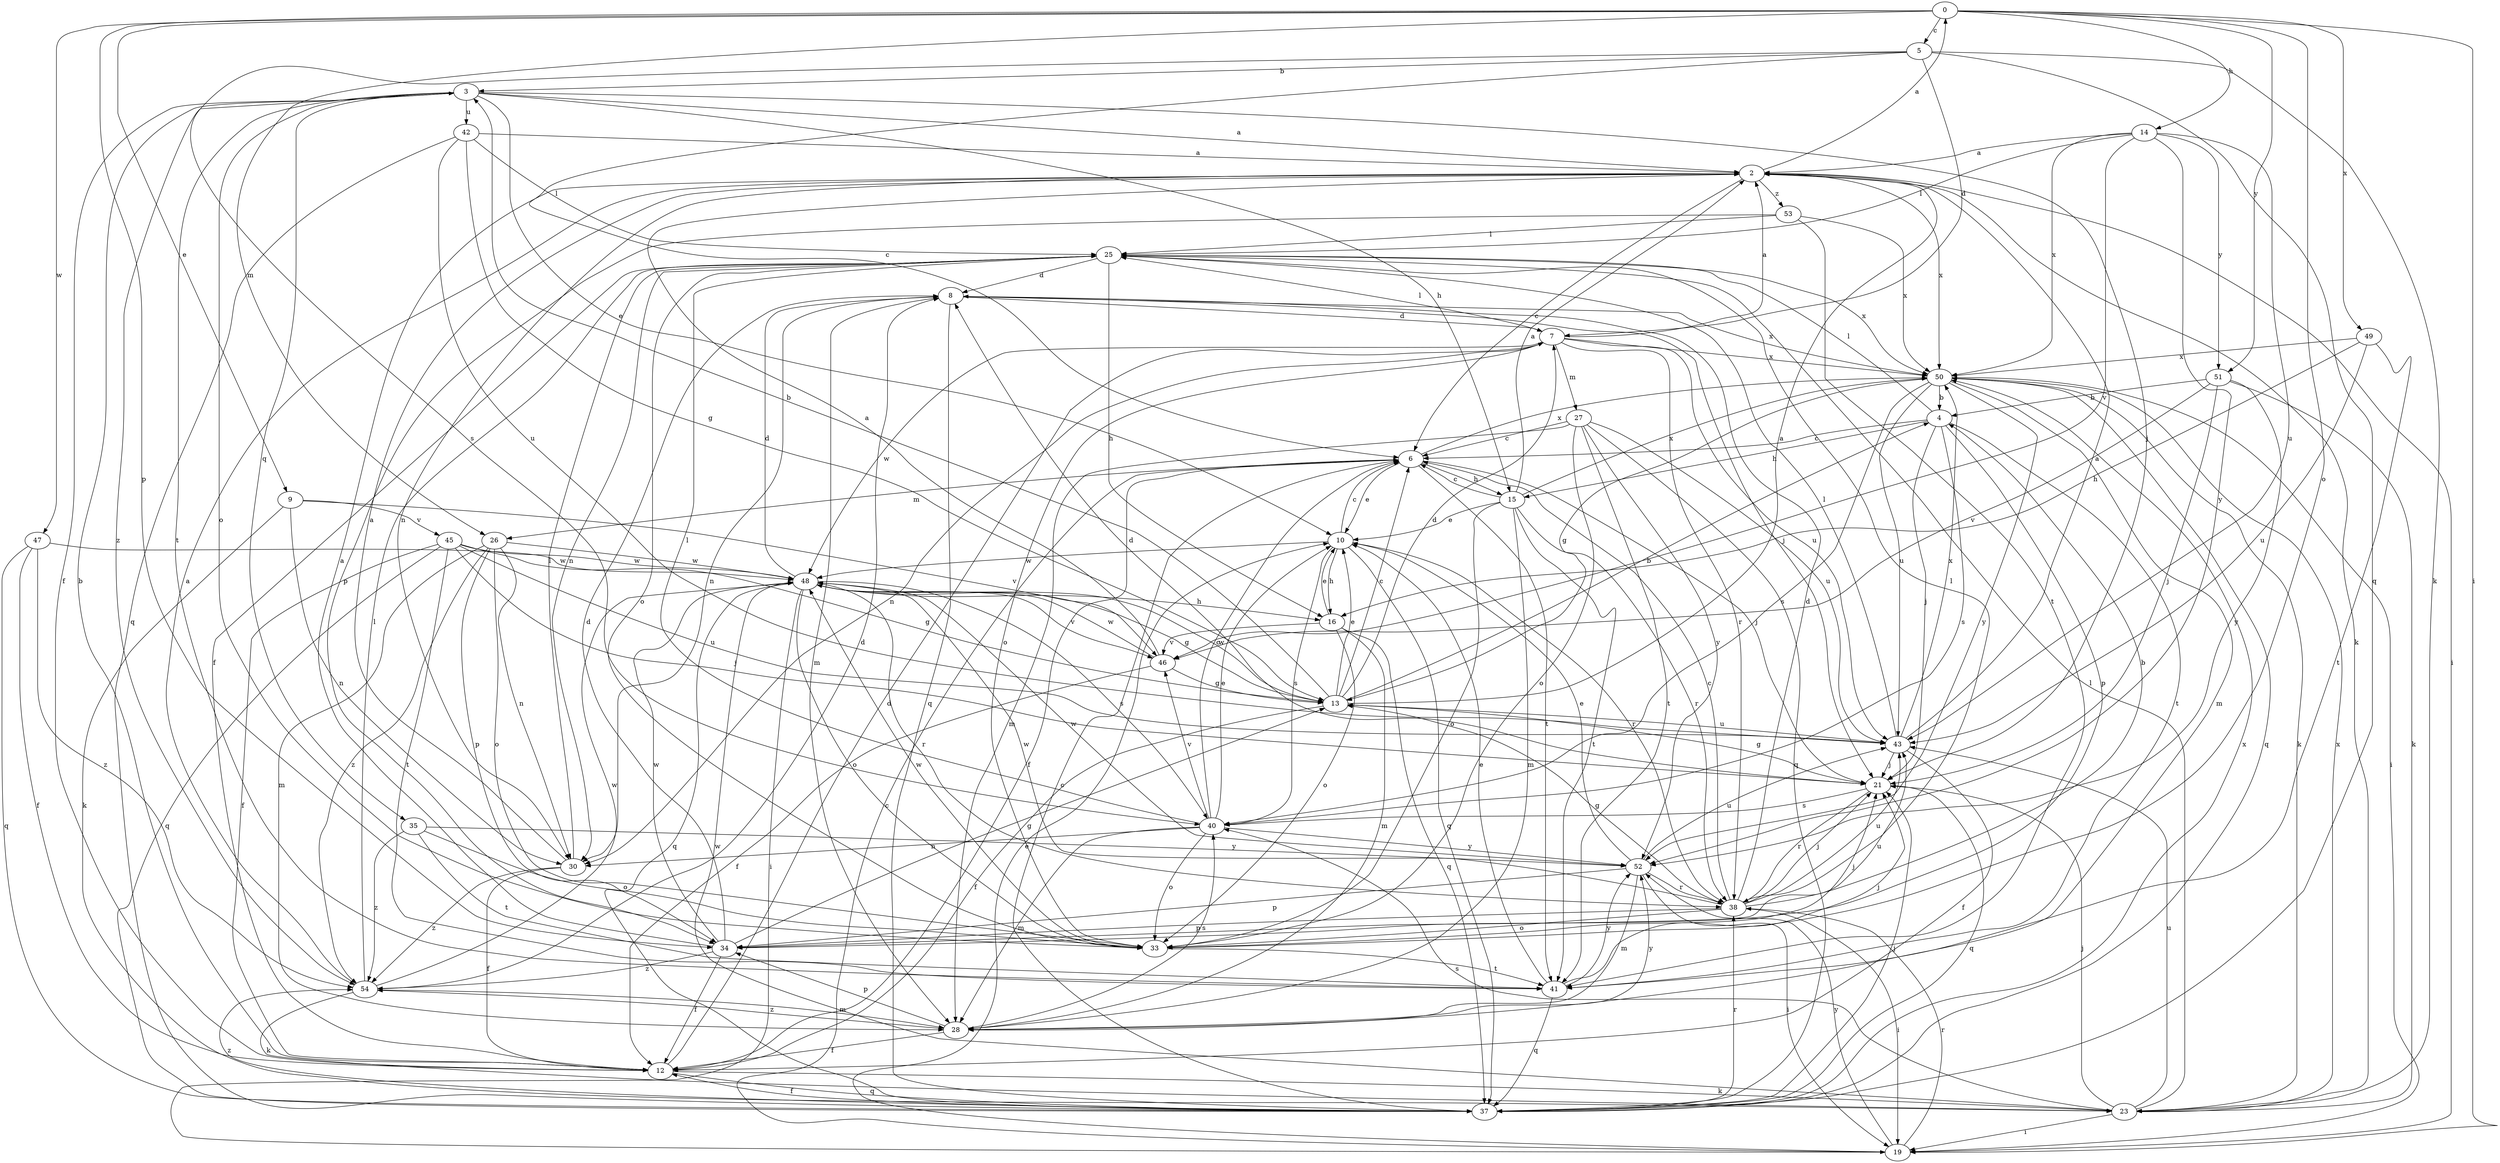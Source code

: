strict digraph  {
0;
2;
3;
4;
5;
6;
7;
8;
9;
10;
12;
13;
14;
15;
16;
19;
21;
23;
25;
26;
27;
28;
30;
33;
34;
35;
37;
38;
40;
41;
42;
43;
45;
46;
47;
48;
49;
50;
51;
52;
53;
54;
0 -> 5  [label=c];
0 -> 9  [label=e];
0 -> 14  [label=h];
0 -> 19  [label=i];
0 -> 26  [label=m];
0 -> 33  [label=o];
0 -> 34  [label=p];
0 -> 47  [label=w];
0 -> 49  [label=x];
0 -> 51  [label=y];
2 -> 0  [label=a];
2 -> 6  [label=c];
2 -> 19  [label=i];
2 -> 23  [label=k];
2 -> 30  [label=n];
2 -> 50  [label=x];
2 -> 53  [label=z];
3 -> 2  [label=a];
3 -> 10  [label=e];
3 -> 12  [label=f];
3 -> 15  [label=h];
3 -> 21  [label=j];
3 -> 33  [label=o];
3 -> 35  [label=q];
3 -> 41  [label=t];
3 -> 42  [label=u];
3 -> 54  [label=z];
4 -> 6  [label=c];
4 -> 15  [label=h];
4 -> 21  [label=j];
4 -> 25  [label=l];
4 -> 34  [label=p];
4 -> 40  [label=s];
4 -> 41  [label=t];
5 -> 3  [label=b];
5 -> 6  [label=c];
5 -> 7  [label=d];
5 -> 23  [label=k];
5 -> 37  [label=q];
5 -> 40  [label=s];
6 -> 10  [label=e];
6 -> 12  [label=f];
6 -> 15  [label=h];
6 -> 21  [label=j];
6 -> 26  [label=m];
6 -> 41  [label=t];
6 -> 50  [label=x];
7 -> 2  [label=a];
7 -> 25  [label=l];
7 -> 27  [label=m];
7 -> 30  [label=n];
7 -> 33  [label=o];
7 -> 38  [label=r];
7 -> 43  [label=u];
7 -> 48  [label=w];
7 -> 50  [label=x];
8 -> 7  [label=d];
8 -> 21  [label=j];
8 -> 28  [label=m];
8 -> 30  [label=n];
8 -> 37  [label=q];
8 -> 50  [label=x];
9 -> 23  [label=k];
9 -> 30  [label=n];
9 -> 45  [label=v];
9 -> 46  [label=v];
10 -> 6  [label=c];
10 -> 16  [label=h];
10 -> 37  [label=q];
10 -> 38  [label=r];
10 -> 40  [label=s];
10 -> 48  [label=w];
12 -> 3  [label=b];
12 -> 7  [label=d];
12 -> 23  [label=k];
12 -> 37  [label=q];
13 -> 2  [label=a];
13 -> 3  [label=b];
13 -> 4  [label=b];
13 -> 6  [label=c];
13 -> 7  [label=d];
13 -> 10  [label=e];
13 -> 12  [label=f];
13 -> 43  [label=u];
13 -> 48  [label=w];
14 -> 2  [label=a];
14 -> 25  [label=l];
14 -> 43  [label=u];
14 -> 46  [label=v];
14 -> 50  [label=x];
14 -> 51  [label=y];
14 -> 52  [label=y];
15 -> 2  [label=a];
15 -> 6  [label=c];
15 -> 10  [label=e];
15 -> 28  [label=m];
15 -> 33  [label=o];
15 -> 38  [label=r];
15 -> 41  [label=t];
15 -> 50  [label=x];
16 -> 10  [label=e];
16 -> 28  [label=m];
16 -> 33  [label=o];
16 -> 37  [label=q];
16 -> 46  [label=v];
19 -> 6  [label=c];
19 -> 10  [label=e];
19 -> 38  [label=r];
19 -> 52  [label=y];
21 -> 8  [label=d];
21 -> 13  [label=g];
21 -> 37  [label=q];
21 -> 38  [label=r];
21 -> 40  [label=s];
23 -> 19  [label=i];
23 -> 21  [label=j];
23 -> 25  [label=l];
23 -> 40  [label=s];
23 -> 43  [label=u];
23 -> 48  [label=w];
23 -> 50  [label=x];
25 -> 8  [label=d];
25 -> 12  [label=f];
25 -> 16  [label=h];
25 -> 30  [label=n];
25 -> 33  [label=o];
25 -> 50  [label=x];
26 -> 28  [label=m];
26 -> 30  [label=n];
26 -> 33  [label=o];
26 -> 34  [label=p];
26 -> 48  [label=w];
26 -> 54  [label=z];
27 -> 6  [label=c];
27 -> 28  [label=m];
27 -> 33  [label=o];
27 -> 37  [label=q];
27 -> 41  [label=t];
27 -> 43  [label=u];
27 -> 52  [label=y];
28 -> 12  [label=f];
28 -> 34  [label=p];
28 -> 40  [label=s];
28 -> 52  [label=y];
28 -> 54  [label=z];
30 -> 2  [label=a];
30 -> 12  [label=f];
30 -> 25  [label=l];
30 -> 54  [label=z];
33 -> 21  [label=j];
33 -> 41  [label=t];
33 -> 48  [label=w];
34 -> 2  [label=a];
34 -> 8  [label=d];
34 -> 12  [label=f];
34 -> 13  [label=g];
34 -> 43  [label=u];
34 -> 48  [label=w];
34 -> 54  [label=z];
35 -> 33  [label=o];
35 -> 41  [label=t];
35 -> 52  [label=y];
35 -> 54  [label=z];
37 -> 6  [label=c];
37 -> 12  [label=f];
37 -> 21  [label=j];
37 -> 38  [label=r];
37 -> 50  [label=x];
37 -> 54  [label=z];
38 -> 4  [label=b];
38 -> 6  [label=c];
38 -> 8  [label=d];
38 -> 13  [label=g];
38 -> 19  [label=i];
38 -> 21  [label=j];
38 -> 25  [label=l];
38 -> 33  [label=o];
38 -> 34  [label=p];
38 -> 43  [label=u];
38 -> 48  [label=w];
40 -> 6  [label=c];
40 -> 10  [label=e];
40 -> 25  [label=l];
40 -> 28  [label=m];
40 -> 30  [label=n];
40 -> 33  [label=o];
40 -> 46  [label=v];
40 -> 52  [label=y];
41 -> 10  [label=e];
41 -> 21  [label=j];
41 -> 37  [label=q];
41 -> 52  [label=y];
42 -> 2  [label=a];
42 -> 13  [label=g];
42 -> 25  [label=l];
42 -> 37  [label=q];
42 -> 43  [label=u];
43 -> 2  [label=a];
43 -> 12  [label=f];
43 -> 21  [label=j];
43 -> 25  [label=l];
43 -> 50  [label=x];
45 -> 12  [label=f];
45 -> 13  [label=g];
45 -> 21  [label=j];
45 -> 37  [label=q];
45 -> 41  [label=t];
45 -> 43  [label=u];
45 -> 48  [label=w];
46 -> 2  [label=a];
46 -> 12  [label=f];
46 -> 13  [label=g];
46 -> 48  [label=w];
47 -> 12  [label=f];
47 -> 37  [label=q];
47 -> 48  [label=w];
47 -> 54  [label=z];
48 -> 8  [label=d];
48 -> 13  [label=g];
48 -> 16  [label=h];
48 -> 19  [label=i];
48 -> 33  [label=o];
48 -> 37  [label=q];
48 -> 38  [label=r];
48 -> 40  [label=s];
48 -> 46  [label=v];
49 -> 16  [label=h];
49 -> 41  [label=t];
49 -> 43  [label=u];
49 -> 50  [label=x];
50 -> 4  [label=b];
50 -> 13  [label=g];
50 -> 19  [label=i];
50 -> 23  [label=k];
50 -> 28  [label=m];
50 -> 37  [label=q];
50 -> 40  [label=s];
50 -> 43  [label=u];
50 -> 52  [label=y];
51 -> 4  [label=b];
51 -> 21  [label=j];
51 -> 23  [label=k];
51 -> 46  [label=v];
51 -> 52  [label=y];
52 -> 10  [label=e];
52 -> 19  [label=i];
52 -> 28  [label=m];
52 -> 34  [label=p];
52 -> 38  [label=r];
52 -> 43  [label=u];
52 -> 48  [label=w];
53 -> 25  [label=l];
53 -> 34  [label=p];
53 -> 41  [label=t];
53 -> 50  [label=x];
54 -> 2  [label=a];
54 -> 8  [label=d];
54 -> 23  [label=k];
54 -> 25  [label=l];
54 -> 28  [label=m];
54 -> 48  [label=w];
}
